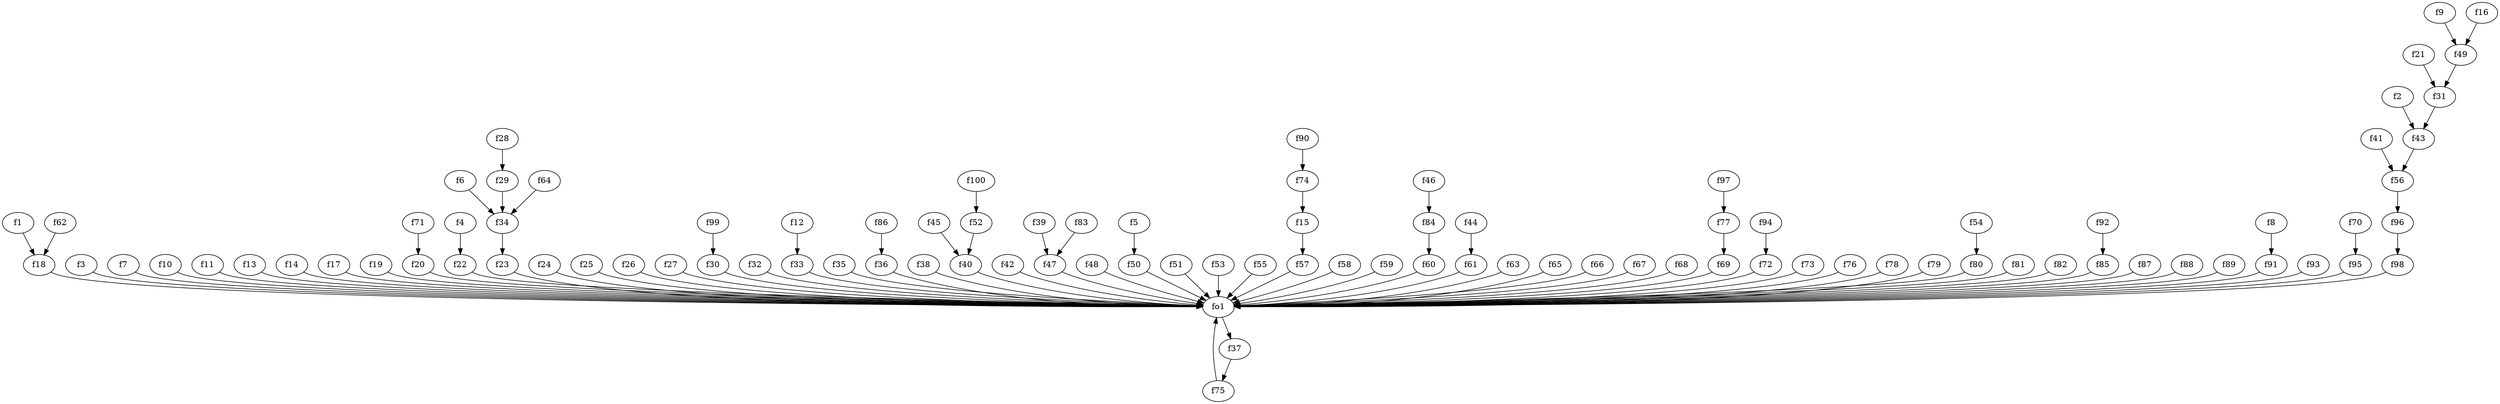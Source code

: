 strict digraph  {
f1;
f2;
f3;
f4;
f5;
f6;
f7;
f8;
f9;
f10;
f11;
f12;
f13;
f14;
f15;
f16;
f17;
f18;
f19;
f20;
f21;
f22;
f23;
f24;
f25;
f26;
f27;
f28;
f29;
f30;
f31;
f32;
f33;
f34;
f35;
f36;
f37;
f38;
f39;
f40;
f41;
f42;
f43;
f44;
f45;
f46;
f47;
f48;
f49;
f50;
f51;
f52;
f53;
f54;
f55;
f56;
f57;
f58;
f59;
f60;
f61;
f62;
f63;
f64;
f65;
f66;
f67;
f68;
f69;
f70;
f71;
f72;
f73;
f74;
f75;
f76;
f77;
f78;
f79;
f80;
f81;
f82;
f83;
f84;
f85;
f86;
f87;
f88;
f89;
f90;
f91;
f92;
f93;
f94;
f95;
f96;
f97;
f98;
f99;
f100;
fo1;
f1 -> f18  [weight=2];
f2 -> f43  [weight=2];
f3 -> fo1  [weight=2];
f4 -> f22  [weight=2];
f5 -> f50  [weight=2];
f6 -> f34  [weight=2];
f7 -> fo1  [weight=2];
f8 -> f91  [weight=2];
f9 -> f49  [weight=2];
f10 -> fo1  [weight=2];
f11 -> fo1  [weight=2];
f12 -> f33  [weight=2];
f13 -> fo1  [weight=2];
f14 -> fo1  [weight=2];
f15 -> f57  [weight=2];
f16 -> f49  [weight=2];
f17 -> fo1  [weight=2];
f18 -> fo1  [weight=2];
f19 -> fo1  [weight=2];
f20 -> fo1  [weight=2];
f21 -> f31  [weight=2];
f22 -> fo1  [weight=2];
f23 -> fo1  [weight=2];
f24 -> fo1  [weight=2];
f25 -> fo1  [weight=2];
f26 -> fo1  [weight=2];
f27 -> fo1  [weight=2];
f28 -> f29  [weight=2];
f29 -> f34  [weight=2];
f30 -> fo1  [weight=2];
f31 -> f43  [weight=2];
f32 -> fo1  [weight=2];
f33 -> fo1  [weight=2];
f34 -> f23  [weight=2];
f35 -> fo1  [weight=2];
f36 -> fo1  [weight=2];
f37 -> f75  [weight=2];
f38 -> fo1  [weight=2];
f39 -> f47  [weight=2];
f40 -> fo1  [weight=2];
f41 -> f56  [weight=2];
f42 -> fo1  [weight=2];
f43 -> f56  [weight=2];
f44 -> f61  [weight=2];
f45 -> f40  [weight=2];
f46 -> f84  [weight=2];
f47 -> fo1  [weight=2];
f48 -> fo1  [weight=2];
f49 -> f31  [weight=2];
f50 -> fo1  [weight=2];
f51 -> fo1  [weight=2];
f52 -> f40  [weight=2];
f53 -> fo1  [weight=2];
f54 -> f80  [weight=2];
f55 -> fo1  [weight=2];
f56 -> f96  [weight=2];
f57 -> fo1  [weight=2];
f58 -> fo1  [weight=2];
f59 -> fo1  [weight=2];
f60 -> fo1  [weight=2];
f61 -> fo1  [weight=2];
f62 -> f18  [weight=2];
f63 -> fo1  [weight=2];
f64 -> f34  [weight=2];
f65 -> fo1  [weight=2];
f66 -> fo1  [weight=2];
f67 -> fo1  [weight=2];
f68 -> fo1  [weight=2];
f69 -> fo1  [weight=2];
f70 -> f95  [weight=2];
f71 -> f20  [weight=2];
f72 -> fo1  [weight=2];
f73 -> fo1  [weight=2];
f74 -> f15  [weight=2];
f75 -> fo1  [weight=2];
f76 -> fo1  [weight=2];
f77 -> f69  [weight=2];
f78 -> fo1  [weight=2];
f79 -> fo1  [weight=2];
f80 -> fo1  [weight=2];
f81 -> fo1  [weight=2];
f82 -> fo1  [weight=2];
f83 -> f47  [weight=2];
f84 -> f60  [weight=2];
f85 -> fo1  [weight=2];
f86 -> f36  [weight=2];
f87 -> fo1  [weight=2];
f88 -> fo1  [weight=2];
f89 -> fo1  [weight=2];
f90 -> f74  [weight=2];
f91 -> fo1  [weight=2];
f92 -> f85  [weight=2];
f93 -> fo1  [weight=2];
f94 -> f72  [weight=2];
f95 -> fo1  [weight=2];
f96 -> f98  [weight=2];
f97 -> f77  [weight=2];
f98 -> fo1  [weight=2];
f99 -> f30  [weight=2];
f100 -> f52  [weight=2];
fo1 -> f37  [weight=2];
}
